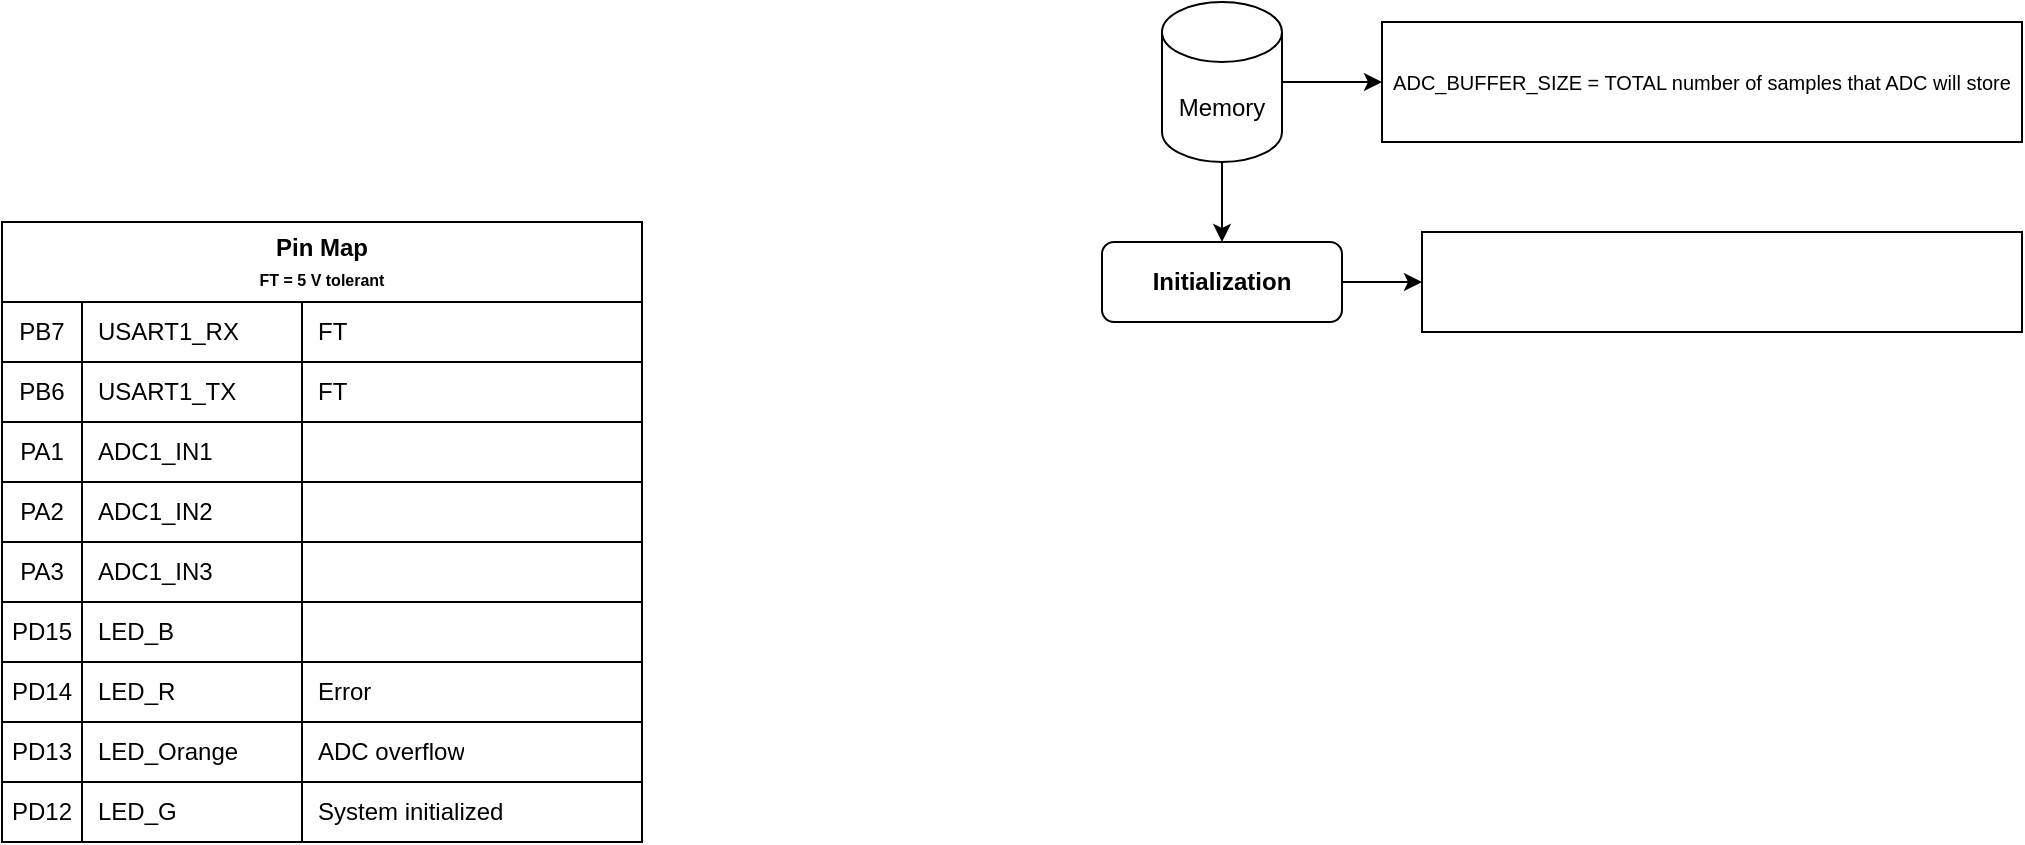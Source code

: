 <mxfile version="13.7.6" type="device"><diagram id="WCu8c9e7Ykxq_MNXmjrq" name="Page-1"><mxGraphModel dx="761" dy="823" grid="1" gridSize="10" guides="1" tooltips="1" connect="1" arrows="1" fold="1" page="0" pageScale="1" pageWidth="850" pageHeight="1100" math="0" shadow="0"><root><mxCell id="0"/><mxCell id="1" parent="0"/><mxCell id="mUYHQf0ddy9DVcNgH1Nm-1" value="Pin Map&lt;br&gt;&lt;font style=&quot;font-size: 8px&quot;&gt;FT = 5 V tolerant&lt;/font&gt;" style="shape=table;html=1;whiteSpace=wrap;startSize=40;container=1;collapsible=0;childLayout=tableLayout;fixedRows=1;rowLines=1;fontStyle=1;align=center;columnLines=1;" vertex="1" parent="1"><mxGeometry x="50" y="30" width="320" height="310" as="geometry"/></mxCell><mxCell id="mUYHQf0ddy9DVcNgH1Nm-5" value="" style="shape=partialRectangle;html=1;whiteSpace=wrap;collapsible=0;dropTarget=0;pointerEvents=0;fillColor=none;top=0;left=0;bottom=0;right=0;points=[[0,0.5],[1,0.5]];portConstraint=eastwest;" vertex="1" parent="mUYHQf0ddy9DVcNgH1Nm-1"><mxGeometry y="40" width="320" height="30" as="geometry"/></mxCell><mxCell id="mUYHQf0ddy9DVcNgH1Nm-6" value="PB7" style="shape=partialRectangle;html=1;whiteSpace=wrap;connectable=0;fillColor=none;top=0;left=0;bottom=0;right=0;overflow=hidden;" vertex="1" parent="mUYHQf0ddy9DVcNgH1Nm-5"><mxGeometry width="40" height="30" as="geometry"/></mxCell><mxCell id="mUYHQf0ddy9DVcNgH1Nm-7" value="USART1_RX" style="shape=partialRectangle;html=1;whiteSpace=wrap;connectable=0;fillColor=none;top=0;left=0;bottom=0;right=0;align=left;spacingLeft=6;overflow=hidden;" vertex="1" parent="mUYHQf0ddy9DVcNgH1Nm-5"><mxGeometry x="40" width="110" height="30" as="geometry"/></mxCell><mxCell id="mUYHQf0ddy9DVcNgH1Nm-21" value="FT" style="shape=partialRectangle;html=1;whiteSpace=wrap;connectable=0;fillColor=none;top=0;left=0;bottom=0;right=0;align=left;spacingLeft=6;overflow=hidden;" vertex="1" parent="mUYHQf0ddy9DVcNgH1Nm-5"><mxGeometry x="150" width="170" height="30" as="geometry"/></mxCell><mxCell id="mUYHQf0ddy9DVcNgH1Nm-8" value="" style="shape=partialRectangle;html=1;whiteSpace=wrap;collapsible=0;dropTarget=0;pointerEvents=0;fillColor=none;top=0;left=0;bottom=0;right=0;points=[[0,0.5],[1,0.5]];portConstraint=eastwest;" vertex="1" parent="mUYHQf0ddy9DVcNgH1Nm-1"><mxGeometry y="70" width="320" height="30" as="geometry"/></mxCell><mxCell id="mUYHQf0ddy9DVcNgH1Nm-9" value="PB6" style="shape=partialRectangle;html=1;whiteSpace=wrap;connectable=0;fillColor=none;top=0;left=0;bottom=0;right=0;overflow=hidden;" vertex="1" parent="mUYHQf0ddy9DVcNgH1Nm-8"><mxGeometry width="40" height="30" as="geometry"/></mxCell><mxCell id="mUYHQf0ddy9DVcNgH1Nm-10" value="USART1_TX" style="shape=partialRectangle;html=1;whiteSpace=wrap;connectable=0;fillColor=none;top=0;left=0;bottom=0;right=0;align=left;spacingLeft=6;overflow=hidden;" vertex="1" parent="mUYHQf0ddy9DVcNgH1Nm-8"><mxGeometry x="40" width="110" height="30" as="geometry"/></mxCell><mxCell id="mUYHQf0ddy9DVcNgH1Nm-22" value="FT" style="shape=partialRectangle;html=1;whiteSpace=wrap;connectable=0;fillColor=none;top=0;left=0;bottom=0;right=0;align=left;spacingLeft=6;overflow=hidden;" vertex="1" parent="mUYHQf0ddy9DVcNgH1Nm-8"><mxGeometry x="150" width="170" height="30" as="geometry"/></mxCell><mxCell id="mUYHQf0ddy9DVcNgH1Nm-12" style="shape=partialRectangle;html=1;whiteSpace=wrap;collapsible=0;dropTarget=0;pointerEvents=0;fillColor=none;top=0;left=0;bottom=0;right=0;points=[[0,0.5],[1,0.5]];portConstraint=eastwest;" vertex="1" parent="mUYHQf0ddy9DVcNgH1Nm-1"><mxGeometry y="100" width="320" height="30" as="geometry"/></mxCell><mxCell id="mUYHQf0ddy9DVcNgH1Nm-13" value="PA1" style="shape=partialRectangle;html=1;whiteSpace=wrap;connectable=0;fillColor=none;top=0;left=0;bottom=0;right=0;overflow=hidden;" vertex="1" parent="mUYHQf0ddy9DVcNgH1Nm-12"><mxGeometry width="40" height="30" as="geometry"/></mxCell><mxCell id="mUYHQf0ddy9DVcNgH1Nm-14" value="ADC1_IN1" style="shape=partialRectangle;html=1;whiteSpace=wrap;connectable=0;fillColor=none;top=0;left=0;bottom=0;right=0;align=left;spacingLeft=6;overflow=hidden;" vertex="1" parent="mUYHQf0ddy9DVcNgH1Nm-12"><mxGeometry x="40" width="110" height="30" as="geometry"/></mxCell><mxCell id="mUYHQf0ddy9DVcNgH1Nm-23" style="shape=partialRectangle;html=1;whiteSpace=wrap;connectable=0;fillColor=none;top=0;left=0;bottom=0;right=0;align=left;spacingLeft=6;overflow=hidden;" vertex="1" parent="mUYHQf0ddy9DVcNgH1Nm-12"><mxGeometry x="150" width="170" height="30" as="geometry"/></mxCell><mxCell id="mUYHQf0ddy9DVcNgH1Nm-15" style="shape=partialRectangle;html=1;whiteSpace=wrap;collapsible=0;dropTarget=0;pointerEvents=0;fillColor=none;top=0;left=0;bottom=0;right=0;points=[[0,0.5],[1,0.5]];portConstraint=eastwest;" vertex="1" parent="mUYHQf0ddy9DVcNgH1Nm-1"><mxGeometry y="130" width="320" height="30" as="geometry"/></mxCell><mxCell id="mUYHQf0ddy9DVcNgH1Nm-16" value="PA2" style="shape=partialRectangle;html=1;whiteSpace=wrap;connectable=0;fillColor=none;top=0;left=0;bottom=0;right=0;overflow=hidden;" vertex="1" parent="mUYHQf0ddy9DVcNgH1Nm-15"><mxGeometry width="40" height="30" as="geometry"/></mxCell><mxCell id="mUYHQf0ddy9DVcNgH1Nm-17" value="ADC1_IN2" style="shape=partialRectangle;html=1;whiteSpace=wrap;connectable=0;fillColor=none;top=0;left=0;bottom=0;right=0;align=left;spacingLeft=6;overflow=hidden;" vertex="1" parent="mUYHQf0ddy9DVcNgH1Nm-15"><mxGeometry x="40" width="110" height="30" as="geometry"/></mxCell><mxCell id="mUYHQf0ddy9DVcNgH1Nm-24" style="shape=partialRectangle;html=1;whiteSpace=wrap;connectable=0;fillColor=none;top=0;left=0;bottom=0;right=0;align=left;spacingLeft=6;overflow=hidden;" vertex="1" parent="mUYHQf0ddy9DVcNgH1Nm-15"><mxGeometry x="150" width="170" height="30" as="geometry"/></mxCell><mxCell id="mUYHQf0ddy9DVcNgH1Nm-18" style="shape=partialRectangle;html=1;whiteSpace=wrap;collapsible=0;dropTarget=0;pointerEvents=0;fillColor=none;top=0;left=0;bottom=0;right=0;points=[[0,0.5],[1,0.5]];portConstraint=eastwest;" vertex="1" parent="mUYHQf0ddy9DVcNgH1Nm-1"><mxGeometry y="160" width="320" height="30" as="geometry"/></mxCell><mxCell id="mUYHQf0ddy9DVcNgH1Nm-19" value="PA3" style="shape=partialRectangle;html=1;whiteSpace=wrap;connectable=0;fillColor=none;top=0;left=0;bottom=0;right=0;overflow=hidden;" vertex="1" parent="mUYHQf0ddy9DVcNgH1Nm-18"><mxGeometry width="40" height="30" as="geometry"/></mxCell><mxCell id="mUYHQf0ddy9DVcNgH1Nm-20" value="ADC1_IN3" style="shape=partialRectangle;html=1;whiteSpace=wrap;connectable=0;fillColor=none;top=0;left=0;bottom=0;right=0;align=left;spacingLeft=6;overflow=hidden;" vertex="1" parent="mUYHQf0ddy9DVcNgH1Nm-18"><mxGeometry x="40" width="110" height="30" as="geometry"/></mxCell><mxCell id="mUYHQf0ddy9DVcNgH1Nm-25" style="shape=partialRectangle;html=1;whiteSpace=wrap;connectable=0;fillColor=none;top=0;left=0;bottom=0;right=0;align=left;spacingLeft=6;overflow=hidden;" vertex="1" parent="mUYHQf0ddy9DVcNgH1Nm-18"><mxGeometry x="150" width="170" height="30" as="geometry"/></mxCell><mxCell id="mUYHQf0ddy9DVcNgH1Nm-26" style="shape=partialRectangle;html=1;whiteSpace=wrap;collapsible=0;dropTarget=0;pointerEvents=0;fillColor=none;top=0;left=0;bottom=0;right=0;points=[[0,0.5],[1,0.5]];portConstraint=eastwest;" vertex="1" parent="mUYHQf0ddy9DVcNgH1Nm-1"><mxGeometry y="190" width="320" height="30" as="geometry"/></mxCell><mxCell id="mUYHQf0ddy9DVcNgH1Nm-27" value="PD15" style="shape=partialRectangle;html=1;whiteSpace=wrap;connectable=0;fillColor=none;top=0;left=0;bottom=0;right=0;overflow=hidden;" vertex="1" parent="mUYHQf0ddy9DVcNgH1Nm-26"><mxGeometry width="40" height="30" as="geometry"/></mxCell><mxCell id="mUYHQf0ddy9DVcNgH1Nm-28" value="LED_B" style="shape=partialRectangle;html=1;whiteSpace=wrap;connectable=0;fillColor=none;top=0;left=0;bottom=0;right=0;align=left;spacingLeft=6;overflow=hidden;" vertex="1" parent="mUYHQf0ddy9DVcNgH1Nm-26"><mxGeometry x="40" width="110" height="30" as="geometry"/></mxCell><mxCell id="mUYHQf0ddy9DVcNgH1Nm-29" style="shape=partialRectangle;html=1;whiteSpace=wrap;connectable=0;fillColor=none;top=0;left=0;bottom=0;right=0;align=left;spacingLeft=6;overflow=hidden;" vertex="1" parent="mUYHQf0ddy9DVcNgH1Nm-26"><mxGeometry x="150" width="170" height="30" as="geometry"/></mxCell><mxCell id="mUYHQf0ddy9DVcNgH1Nm-30" style="shape=partialRectangle;html=1;whiteSpace=wrap;collapsible=0;dropTarget=0;pointerEvents=0;fillColor=none;top=0;left=0;bottom=0;right=0;points=[[0,0.5],[1,0.5]];portConstraint=eastwest;" vertex="1" parent="mUYHQf0ddy9DVcNgH1Nm-1"><mxGeometry y="220" width="320" height="30" as="geometry"/></mxCell><mxCell id="mUYHQf0ddy9DVcNgH1Nm-31" value="&lt;span&gt;PD14&lt;/span&gt;" style="shape=partialRectangle;html=1;whiteSpace=wrap;connectable=0;fillColor=none;top=0;left=0;bottom=0;right=0;overflow=hidden;" vertex="1" parent="mUYHQf0ddy9DVcNgH1Nm-30"><mxGeometry width="40" height="30" as="geometry"/></mxCell><mxCell id="mUYHQf0ddy9DVcNgH1Nm-32" value="LED_R" style="shape=partialRectangle;html=1;whiteSpace=wrap;connectable=0;fillColor=none;top=0;left=0;bottom=0;right=0;align=left;spacingLeft=6;overflow=hidden;" vertex="1" parent="mUYHQf0ddy9DVcNgH1Nm-30"><mxGeometry x="40" width="110" height="30" as="geometry"/></mxCell><mxCell id="mUYHQf0ddy9DVcNgH1Nm-33" value="Error" style="shape=partialRectangle;html=1;whiteSpace=wrap;connectable=0;fillColor=none;top=0;left=0;bottom=0;right=0;align=left;spacingLeft=6;overflow=hidden;" vertex="1" parent="mUYHQf0ddy9DVcNgH1Nm-30"><mxGeometry x="150" width="170" height="30" as="geometry"/></mxCell><mxCell id="mUYHQf0ddy9DVcNgH1Nm-34" style="shape=partialRectangle;html=1;whiteSpace=wrap;collapsible=0;dropTarget=0;pointerEvents=0;fillColor=none;top=0;left=0;bottom=0;right=0;points=[[0,0.5],[1,0.5]];portConstraint=eastwest;" vertex="1" parent="mUYHQf0ddy9DVcNgH1Nm-1"><mxGeometry y="250" width="320" height="30" as="geometry"/></mxCell><mxCell id="mUYHQf0ddy9DVcNgH1Nm-35" value="&lt;span&gt;PD13&lt;/span&gt;" style="shape=partialRectangle;html=1;whiteSpace=wrap;connectable=0;fillColor=none;top=0;left=0;bottom=0;right=0;overflow=hidden;" vertex="1" parent="mUYHQf0ddy9DVcNgH1Nm-34"><mxGeometry width="40" height="30" as="geometry"/></mxCell><mxCell id="mUYHQf0ddy9DVcNgH1Nm-36" value="LED_Orange" style="shape=partialRectangle;html=1;whiteSpace=wrap;connectable=0;fillColor=none;top=0;left=0;bottom=0;right=0;align=left;spacingLeft=6;overflow=hidden;" vertex="1" parent="mUYHQf0ddy9DVcNgH1Nm-34"><mxGeometry x="40" width="110" height="30" as="geometry"/></mxCell><mxCell id="mUYHQf0ddy9DVcNgH1Nm-37" value="ADC overflow" style="shape=partialRectangle;html=1;whiteSpace=wrap;connectable=0;fillColor=none;top=0;left=0;bottom=0;right=0;align=left;spacingLeft=6;overflow=hidden;" vertex="1" parent="mUYHQf0ddy9DVcNgH1Nm-34"><mxGeometry x="150" width="170" height="30" as="geometry"/></mxCell><mxCell id="mUYHQf0ddy9DVcNgH1Nm-38" style="shape=partialRectangle;html=1;whiteSpace=wrap;collapsible=0;dropTarget=0;pointerEvents=0;fillColor=none;top=0;left=0;bottom=0;right=0;points=[[0,0.5],[1,0.5]];portConstraint=eastwest;" vertex="1" parent="mUYHQf0ddy9DVcNgH1Nm-1"><mxGeometry y="280" width="320" height="30" as="geometry"/></mxCell><mxCell id="mUYHQf0ddy9DVcNgH1Nm-39" value="&lt;span&gt;PD12&lt;/span&gt;" style="shape=partialRectangle;html=1;whiteSpace=wrap;connectable=0;fillColor=none;top=0;left=0;bottom=0;right=0;overflow=hidden;" vertex="1" parent="mUYHQf0ddy9DVcNgH1Nm-38"><mxGeometry width="40" height="30" as="geometry"/></mxCell><mxCell id="mUYHQf0ddy9DVcNgH1Nm-40" value="LED_G" style="shape=partialRectangle;html=1;whiteSpace=wrap;connectable=0;fillColor=none;top=0;left=0;bottom=0;right=0;align=left;spacingLeft=6;overflow=hidden;" vertex="1" parent="mUYHQf0ddy9DVcNgH1Nm-38"><mxGeometry x="40" width="110" height="30" as="geometry"/></mxCell><mxCell id="mUYHQf0ddy9DVcNgH1Nm-41" value="System initialized" style="shape=partialRectangle;html=1;whiteSpace=wrap;connectable=0;fillColor=none;top=0;left=0;bottom=0;right=0;align=left;spacingLeft=6;overflow=hidden;" vertex="1" parent="mUYHQf0ddy9DVcNgH1Nm-38"><mxGeometry x="150" width="170" height="30" as="geometry"/></mxCell><mxCell id="mUYHQf0ddy9DVcNgH1Nm-146" value="" style="edgeStyle=orthogonalEdgeStyle;rounded=0;orthogonalLoop=1;jettySize=auto;html=1;" edge="1" parent="1" source="mUYHQf0ddy9DVcNgH1Nm-132" target="mUYHQf0ddy9DVcNgH1Nm-144"><mxGeometry relative="1" as="geometry"/></mxCell><mxCell id="mUYHQf0ddy9DVcNgH1Nm-132" value="&lt;b&gt;Initialization&lt;/b&gt;" style="rounded=1;whiteSpace=wrap;html=1;" vertex="1" parent="1"><mxGeometry x="600" y="40" width="120" height="40" as="geometry"/></mxCell><mxCell id="mUYHQf0ddy9DVcNgH1Nm-138" value="" style="edgeStyle=orthogonalEdgeStyle;rounded=0;orthogonalLoop=1;jettySize=auto;html=1;" edge="1" parent="1" source="mUYHQf0ddy9DVcNgH1Nm-134" target="mUYHQf0ddy9DVcNgH1Nm-137"><mxGeometry relative="1" as="geometry"/></mxCell><mxCell id="mUYHQf0ddy9DVcNgH1Nm-139" style="edgeStyle=orthogonalEdgeStyle;rounded=0;orthogonalLoop=1;jettySize=auto;html=1;exitX=0.5;exitY=1;exitDx=0;exitDy=0;exitPerimeter=0;entryX=0.5;entryY=0;entryDx=0;entryDy=0;" edge="1" parent="1" source="mUYHQf0ddy9DVcNgH1Nm-134" target="mUYHQf0ddy9DVcNgH1Nm-132"><mxGeometry relative="1" as="geometry"/></mxCell><mxCell id="mUYHQf0ddy9DVcNgH1Nm-134" value="Memory" style="shape=cylinder3;whiteSpace=wrap;html=1;boundedLbl=1;backgroundOutline=1;size=15;" vertex="1" parent="1"><mxGeometry x="630" y="-80" width="60" height="80" as="geometry"/></mxCell><mxCell id="mUYHQf0ddy9DVcNgH1Nm-137" value="&lt;font size=&quot;1&quot;&gt;ADC_BUFFER_SIZE = TOTAL number of samples that ADC will store&lt;/font&gt;" style="whiteSpace=wrap;html=1;" vertex="1" parent="1"><mxGeometry x="740" y="-70" width="320" height="60" as="geometry"/></mxCell><mxCell id="mUYHQf0ddy9DVcNgH1Nm-144" value="" style="rounded=0;whiteSpace=wrap;html=1;" vertex="1" parent="1"><mxGeometry x="760" y="35" width="300" height="50" as="geometry"/></mxCell></root></mxGraphModel></diagram></mxfile>